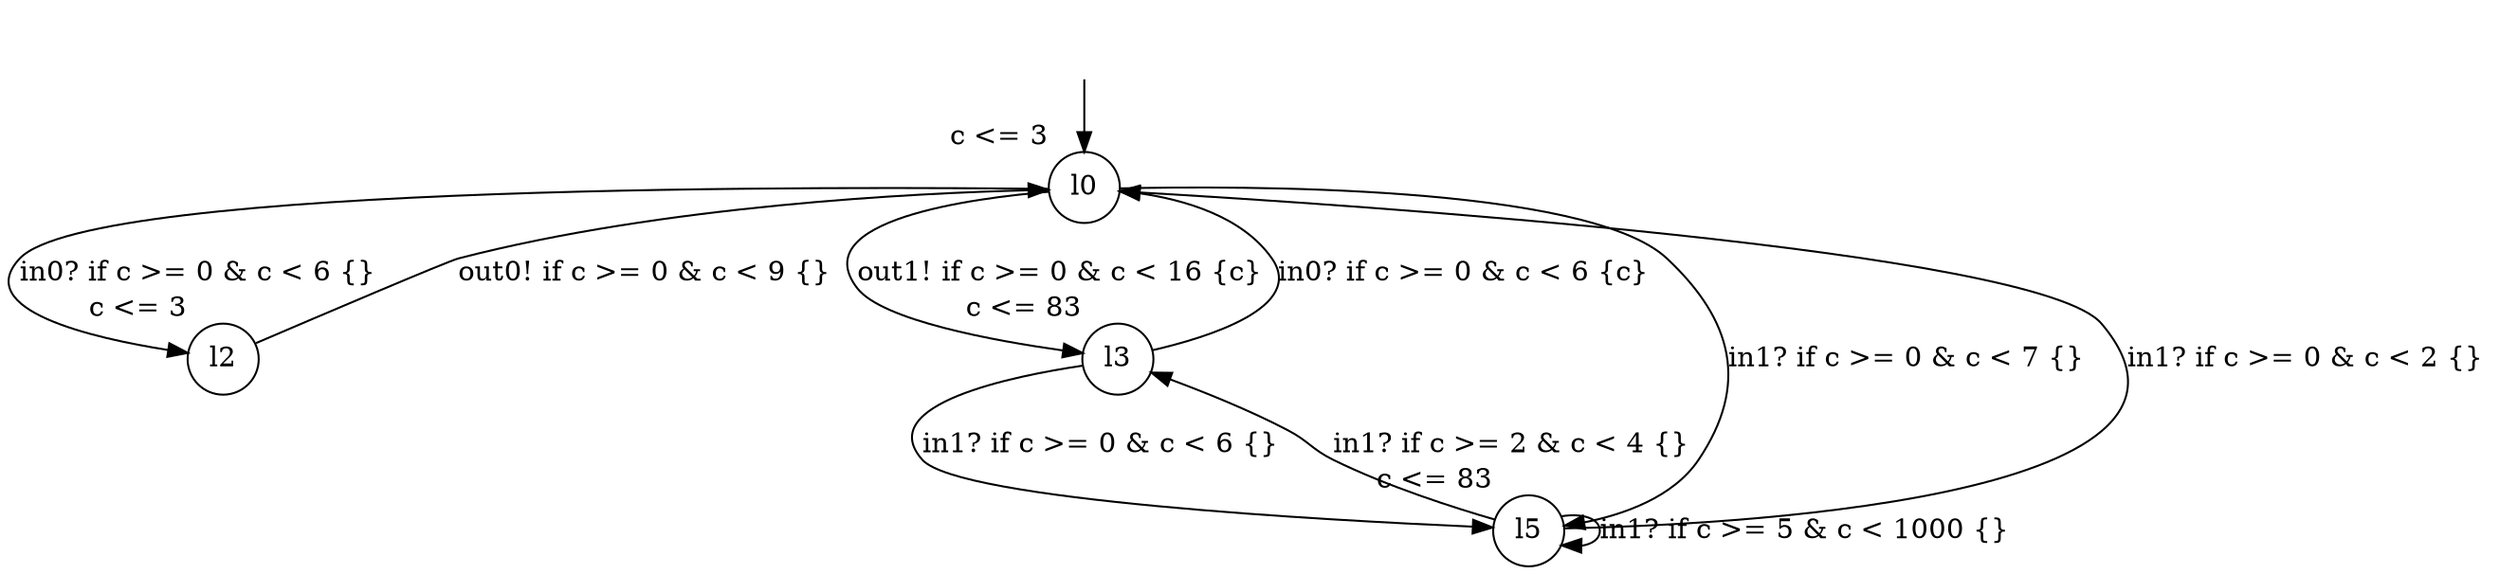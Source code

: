 digraph g {
__start0 [label="" shape="none"];
l0 [shape="circle" margin=0 label="l0", xlabel="c <= 3"];
l2 [shape="circle" margin=0 label="l2", xlabel="c <= 3"];
l3 [shape="circle" margin=0 label="l3", xlabel="c <= 83"];
l5 [shape="circle" margin=0 label="l5", xlabel="c <= 83"];
l0 -> l3 [label="out1! if c >= 0 & c < 16 {c} "];
l0 -> l5 [label="in1? if c >= 0 & c < 7 {} "];
l0 -> l2 [label="in0? if c >= 0 & c < 6 {} "];
l2 -> l0 [label="out0! if c >= 0 & c < 9 {} "];
l3 -> l0 [label="in0? if c >= 0 & c < 6 {c} "];
l3 -> l5 [label="in1? if c >= 0 & c < 6 {} "];
l5 -> l0 [label="in1? if c >= 0 & c < 2 {} "];
l5 -> l3 [label="in1? if c >= 2 & c < 4 {} "];
l5 -> l5 [label="in1? if c >= 5 & c < 1000 {} "];
__start0 -> l0;
}

